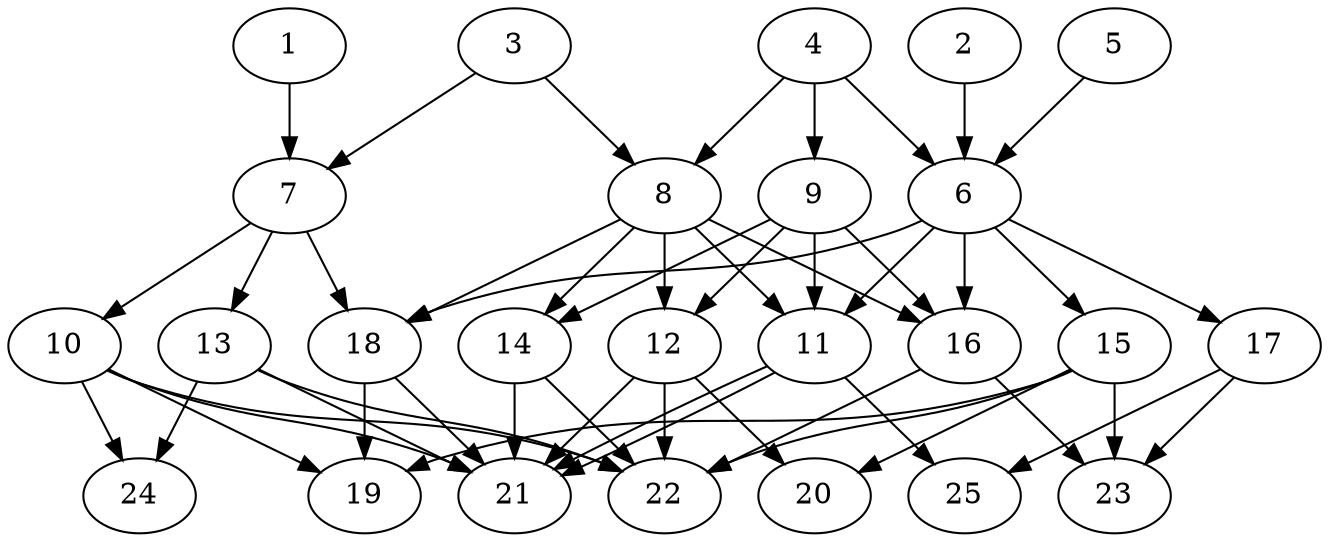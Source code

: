 // DAG automatically generated by daggen at Thu Oct  3 14:00:39 2019
// ./daggen --dot -n 25 --ccr 0.3 --fat 0.7 --regular 0.5 --density 0.7 --mindata 5242880 --maxdata 52428800 
digraph G {
  1 [size="18657280", alpha="0.18", expect_size="5597184"] 
  1 -> 7 [size ="5597184"]
  2 [size="36041387", alpha="0.05", expect_size="10812416"] 
  2 -> 6 [size ="10812416"]
  3 [size="70983680", alpha="0.17", expect_size="21295104"] 
  3 -> 7 [size ="21295104"]
  3 -> 8 [size ="21295104"]
  4 [size="164843520", alpha="0.16", expect_size="49453056"] 
  4 -> 6 [size ="49453056"]
  4 -> 8 [size ="49453056"]
  4 -> 9 [size ="49453056"]
  5 [size="50411520", alpha="0.14", expect_size="15123456"] 
  5 -> 6 [size ="15123456"]
  6 [size="150814720", alpha="0.16", expect_size="45244416"] 
  6 -> 11 [size ="45244416"]
  6 -> 15 [size ="45244416"]
  6 -> 16 [size ="45244416"]
  6 -> 17 [size ="45244416"]
  6 -> 18 [size ="45244416"]
  7 [size="105110187", alpha="0.12", expect_size="31533056"] 
  7 -> 10 [size ="31533056"]
  7 -> 13 [size ="31533056"]
  7 -> 18 [size ="31533056"]
  8 [size="134481920", alpha="0.12", expect_size="40344576"] 
  8 -> 11 [size ="40344576"]
  8 -> 12 [size ="40344576"]
  8 -> 14 [size ="40344576"]
  8 -> 16 [size ="40344576"]
  8 -> 18 [size ="40344576"]
  9 [size="60654933", alpha="0.01", expect_size="18196480"] 
  9 -> 11 [size ="18196480"]
  9 -> 12 [size ="18196480"]
  9 -> 14 [size ="18196480"]
  9 -> 16 [size ="18196480"]
  10 [size="83520853", alpha="0.11", expect_size="25056256"] 
  10 -> 19 [size ="25056256"]
  10 -> 21 [size ="25056256"]
  10 -> 22 [size ="25056256"]
  10 -> 24 [size ="25056256"]
  11 [size="147578880", alpha="0.03", expect_size="44273664"] 
  11 -> 21 [size ="44273664"]
  11 -> 21 [size ="44273664"]
  11 -> 25 [size ="44273664"]
  12 [size="132198400", alpha="0.08", expect_size="39659520"] 
  12 -> 20 [size ="39659520"]
  12 -> 21 [size ="39659520"]
  12 -> 22 [size ="39659520"]
  13 [size="171885227", alpha="0.10", expect_size="51565568"] 
  13 -> 21 [size ="51565568"]
  13 -> 22 [size ="51565568"]
  13 -> 24 [size ="51565568"]
  14 [size="151422293", alpha="0.05", expect_size="45426688"] 
  14 -> 21 [size ="45426688"]
  14 -> 22 [size ="45426688"]
  15 [size="120466773", alpha="0.01", expect_size="36140032"] 
  15 -> 19 [size ="36140032"]
  15 -> 20 [size ="36140032"]
  15 -> 22 [size ="36140032"]
  15 -> 23 [size ="36140032"]
  16 [size="70079147", alpha="0.11", expect_size="21023744"] 
  16 -> 22 [size ="21023744"]
  16 -> 23 [size ="21023744"]
  17 [size="42229760", alpha="0.02", expect_size="12668928"] 
  17 -> 23 [size ="12668928"]
  17 -> 25 [size ="12668928"]
  18 [size="135164587", alpha="0.09", expect_size="40549376"] 
  18 -> 19 [size ="40549376"]
  18 -> 21 [size ="40549376"]
  19 [size="75728213", alpha="0.08", expect_size="22718464"] 
  20 [size="83056640", alpha="0.08", expect_size="24916992"] 
  21 [size="171902293", alpha="0.07", expect_size="51570688"] 
  22 [size="34433707", alpha="0.09", expect_size="10330112"] 
  23 [size="100427093", alpha="0.18", expect_size="30128128"] 
  24 [size="25313280", alpha="0.06", expect_size="7593984"] 
  25 [size="61815467", alpha="0.17", expect_size="18544640"] 
}
